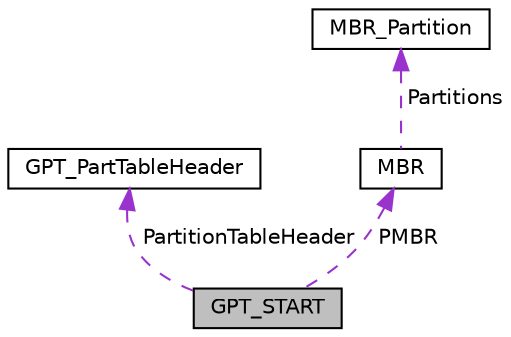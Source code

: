 digraph "GPT_START"
{
 // LATEX_PDF_SIZE
  edge [fontname="Helvetica",fontsize="10",labelfontname="Helvetica",labelfontsize="10"];
  node [fontname="Helvetica",fontsize="10",shape=record];
  Node1 [label="GPT_START",height=0.2,width=0.4,color="black", fillcolor="grey75", style="filled", fontcolor="black",tooltip=" "];
  Node2 -> Node1 [dir="back",color="darkorchid3",fontsize="10",style="dashed",label=" PartitionTableHeader" ,fontname="Helvetica"];
  Node2 [label="GPT_PartTableHeader",height=0.2,width=0.4,color="black", fillcolor="white", style="filled",URL="$structGPT__PartTableHeader.html",tooltip=" "];
  Node3 -> Node1 [dir="back",color="darkorchid3",fontsize="10",style="dashed",label=" PMBR" ,fontname="Helvetica"];
  Node3 [label="MBR",height=0.2,width=0.4,color="black", fillcolor="white", style="filled",URL="$structMBR.html",tooltip=" "];
  Node4 -> Node3 [dir="back",color="darkorchid3",fontsize="10",style="dashed",label=" Partitions" ,fontname="Helvetica"];
  Node4 [label="MBR_Partition",height=0.2,width=0.4,color="black", fillcolor="white", style="filled",URL="$structMBR__Partition.html",tooltip=" "];
}
